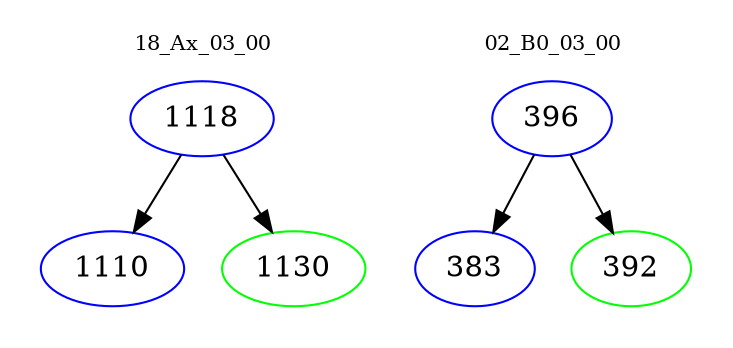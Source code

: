 digraph{
subgraph cluster_0 {
color = white
label = "18_Ax_03_00";
fontsize=10;
T0_1118 [label="1118", color="blue"]
T0_1118 -> T0_1110 [color="black"]
T0_1110 [label="1110", color="blue"]
T0_1118 -> T0_1130 [color="black"]
T0_1130 [label="1130", color="green"]
}
subgraph cluster_1 {
color = white
label = "02_B0_03_00";
fontsize=10;
T1_396 [label="396", color="blue"]
T1_396 -> T1_383 [color="black"]
T1_383 [label="383", color="blue"]
T1_396 -> T1_392 [color="black"]
T1_392 [label="392", color="green"]
}
}

